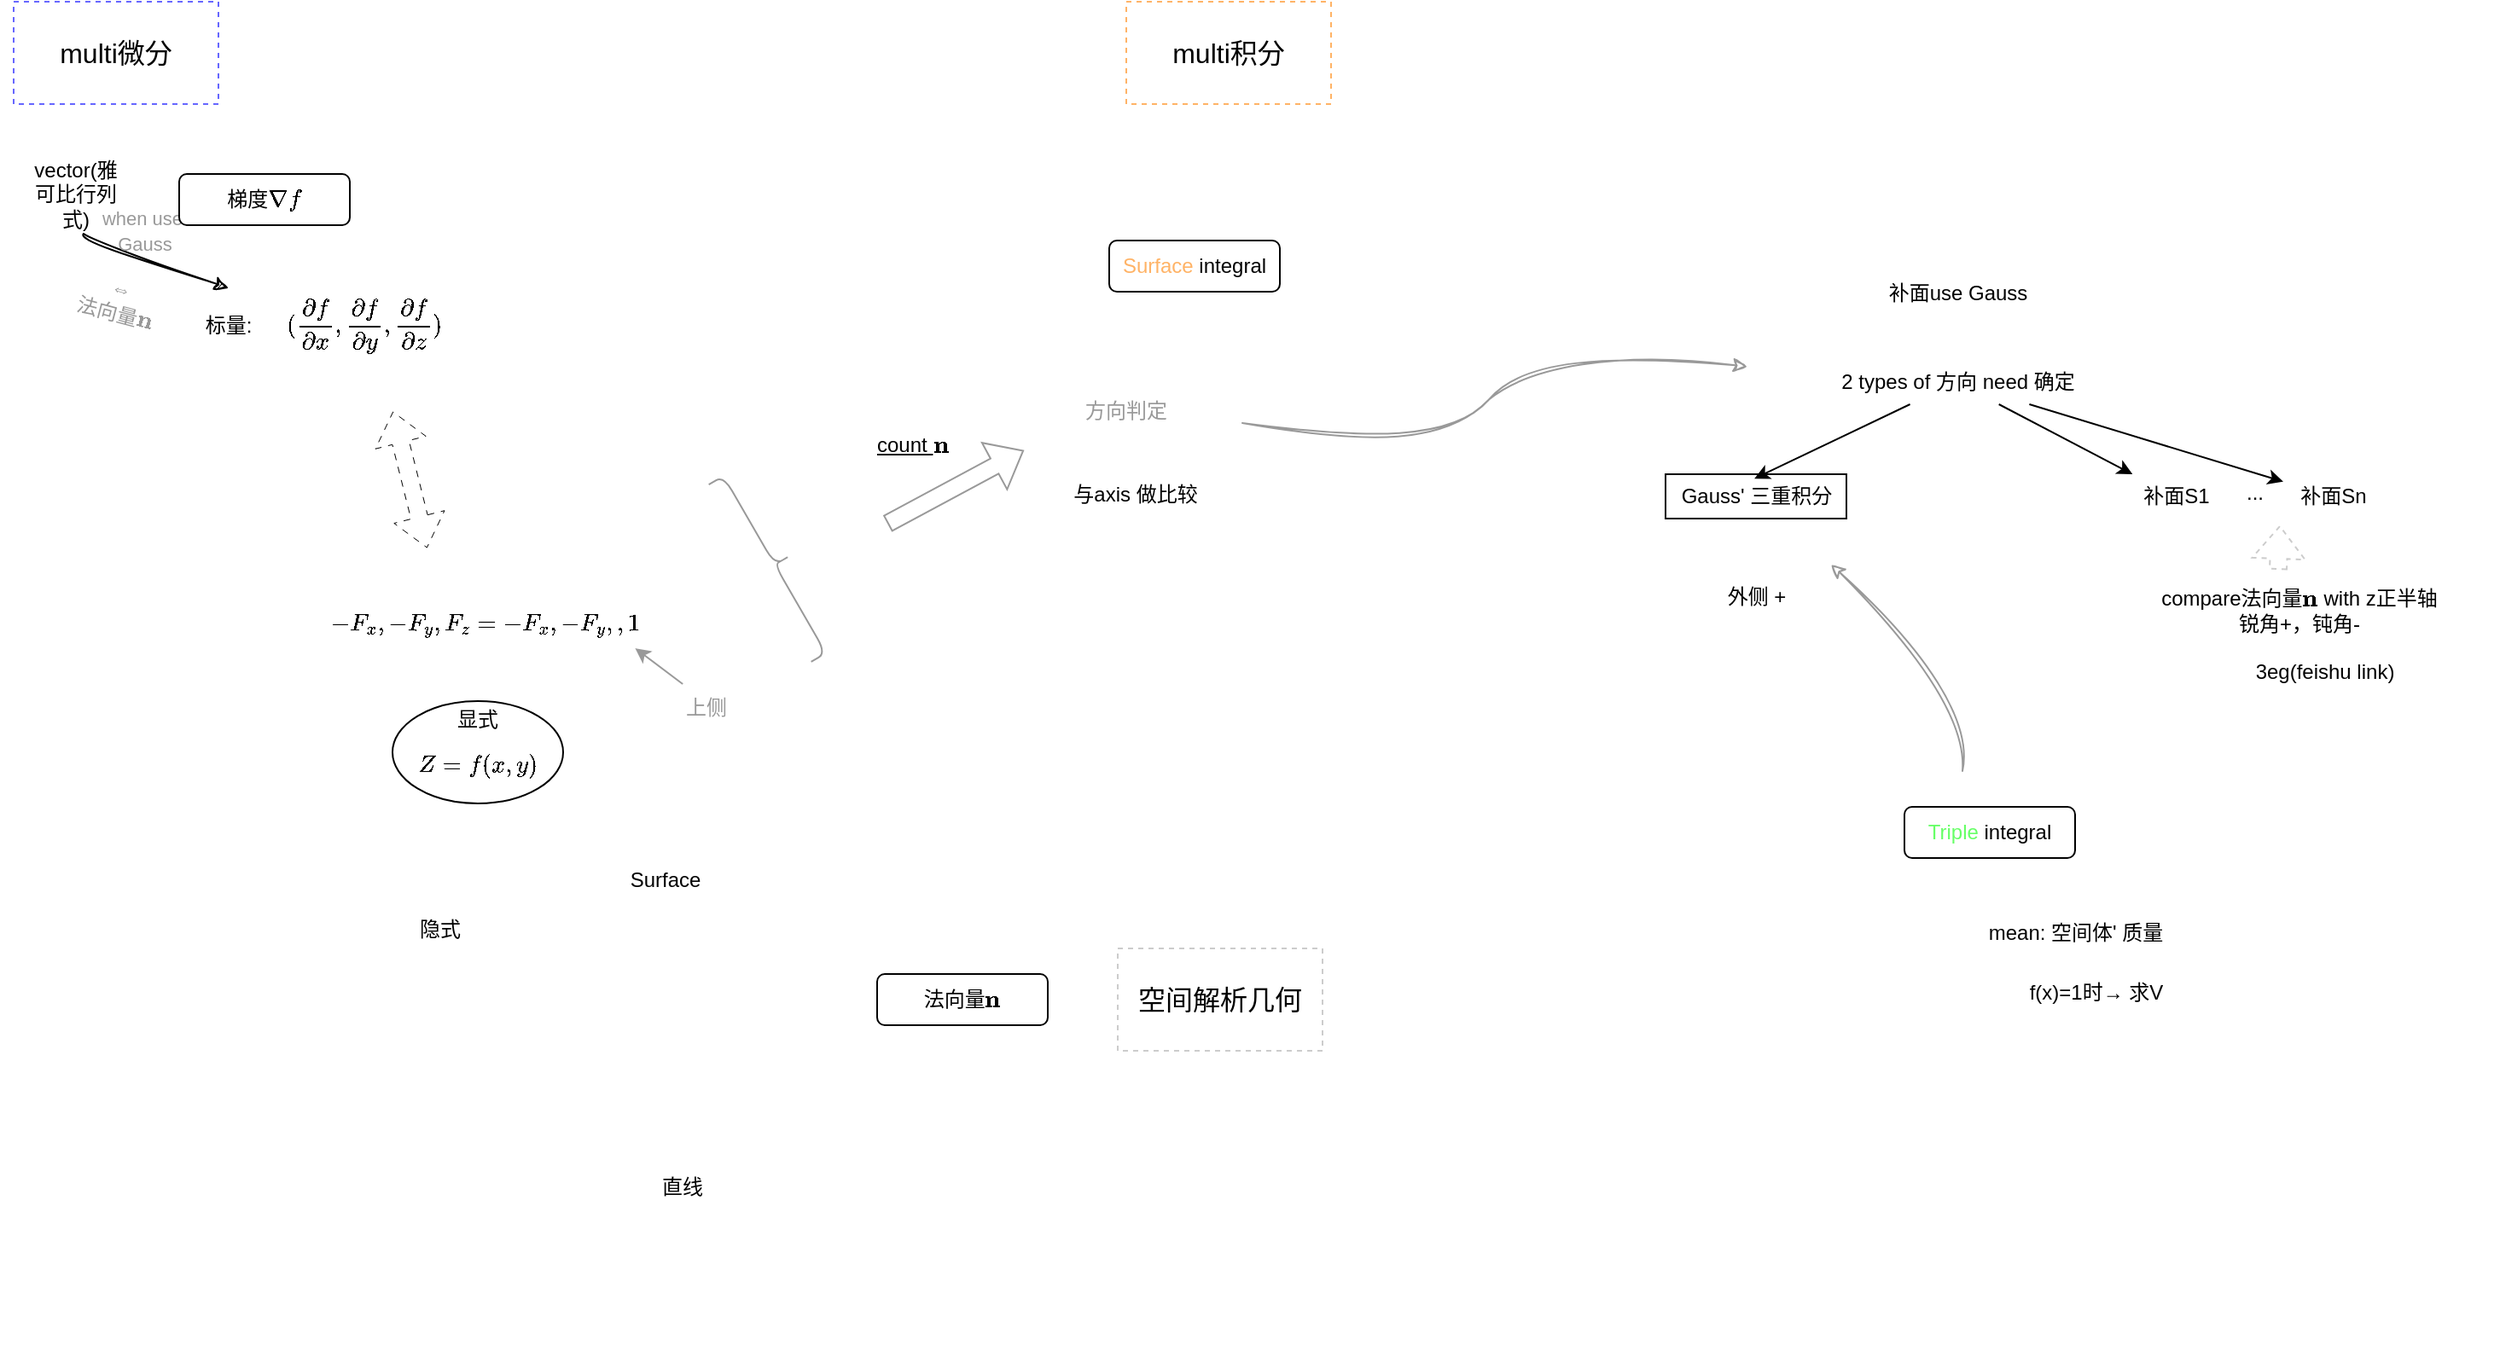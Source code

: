 <mxfile version="27.1.6" pages="3">
  <diagram name="第二类Surface integral" id="_FsjZId1IItgky6wcJSt">
    <mxGraphModel dx="1160" dy="788" grid="0" gridSize="10" guides="1" tooltips="1" connect="1" arrows="1" fold="1" page="1" pageScale="1" pageWidth="5866" pageHeight="7866" math="1" shadow="0">
      <root>
        <mxCell id="0" />
        <mxCell id="1" parent="0" />
        <mxCell id="UpazrJVpiqtKpTAvuoWl-1" value="multi微分" style="rounded=0;whiteSpace=wrap;html=1;fontSize=16;dashed=1;strokeColor=#6666FF;" parent="1" vertex="1">
          <mxGeometry x="143" y="139" width="120" height="60" as="geometry" />
        </mxCell>
        <mxCell id="UpazrJVpiqtKpTAvuoWl-2" value="multi积分" style="rounded=0;whiteSpace=wrap;html=1;fontSize=16;dashed=1;strokeColor=#FFB366;" parent="1" vertex="1">
          <mxGeometry x="795" y="139" width="120" height="60" as="geometry" />
        </mxCell>
        <mxCell id="UpazrJVpiqtKpTAvuoWl-3" value="空间解析几何" style="rounded=0;whiteSpace=wrap;html=1;fontSize=16;dashed=1;strokeColor=#CCCCCC;" parent="1" vertex="1">
          <mxGeometry x="790" y="694" width="120" height="60" as="geometry" />
        </mxCell>
        <mxCell id="UpazrJVpiqtKpTAvuoWl-6" value="法向量\(\mathbf n\)" style="rounded=1;whiteSpace=wrap;html=1;" parent="1" vertex="1">
          <mxGeometry x="649" y="709" width="100" height="30" as="geometry" />
        </mxCell>
        <mxCell id="UpazrJVpiqtKpTAvuoWl-8" value="&lt;font style=&quot;color: rgb(255, 179, 102);&quot;&gt;Surface &lt;/font&gt;integral" style="rounded=1;whiteSpace=wrap;html=1;" parent="1" vertex="1">
          <mxGeometry x="785" y="279" width="100" height="30" as="geometry" />
        </mxCell>
        <mxCell id="UpazrJVpiqtKpTAvuoWl-9" value="方向判定" style="rounded=0;whiteSpace=wrap;html=1;strokeColor=none;fontColor=#999999;" parent="1" vertex="1">
          <mxGeometry x="735" y="349" width="120" height="60" as="geometry" />
        </mxCell>
        <mxCell id="UpazrJVpiqtKpTAvuoWl-22" value="" style="shape=flexArrow;endArrow=classic;startArrow=classic;html=1;rounded=0;fontColor=#999999;dashed=1;dashPattern=8 8;strokeWidth=0.5;" parent="1" edge="1">
          <mxGeometry width="100" height="100" relative="1" as="geometry">
            <mxPoint x="385" y="459" as="sourcePoint" />
            <mxPoint x="365" y="379" as="targetPoint" />
            <Array as="points" />
          </mxGeometry>
        </mxCell>
        <mxCell id="UpazrJVpiqtKpTAvuoWl-27" value="" style="group;collapsible=1;" parent="1" vertex="1" connectable="0">
          <mxGeometry x="135" y="228" width="274" height="134" as="geometry">
            <mxRectangle x="135" y="228" width="50" height="44" as="alternateBounds" />
          </mxGeometry>
        </mxCell>
        <mxCell id="UpazrJVpiqtKpTAvuoWl-7" value="$$(\frac{\partial f}{\partial x},\frac{\partial f}{\partial y},\frac{\partial f}{\partial z})$$" style="rounded=0;whiteSpace=wrap;html=1;strokeColor=none;" parent="UpazrJVpiqtKpTAvuoWl-27" vertex="1">
          <mxGeometry x="154" y="71" width="120" height="60" as="geometry" />
        </mxCell>
        <mxCell id="UpazrJVpiqtKpTAvuoWl-24" value="标量:" style="rounded=0;whiteSpace=wrap;html=1;strokeColor=none;" parent="UpazrJVpiqtKpTAvuoWl-27" vertex="1">
          <mxGeometry x="105" y="79" width="58" height="44" as="geometry" />
        </mxCell>
        <mxCell id="UpazrJVpiqtKpTAvuoWl-26" value="vector(雅可比行列式)" style="rounded=0;whiteSpace=wrap;html=1;strokeColor=none;" parent="UpazrJVpiqtKpTAvuoWl-27" vertex="1">
          <mxGeometry x="17" y="3" width="55" height="42" as="geometry" />
        </mxCell>
        <mxCell id="3-S6T4E1Im44KUQnPD40-1" value="" style="curved=1;endArrow=classic;html=1;rounded=0;sketch=1;curveFitting=1;jiggle=2;entryX=0.5;entryY=0;entryDx=0;entryDy=0;" parent="UpazrJVpiqtKpTAvuoWl-27" target="UpazrJVpiqtKpTAvuoWl-24" edge="1">
          <mxGeometry width="50" height="50" relative="1" as="geometry">
            <mxPoint x="49" y="47" as="sourcePoint" />
            <mxPoint x="105" y="29" as="targetPoint" />
          </mxGeometry>
        </mxCell>
        <mxCell id="3-S6T4E1Im44KUQnPD40-2" value="&lt;font style=&quot;color: rgb(153, 153, 153); font-size: 11px;&quot;&gt;when use&lt;/font&gt;&lt;div&gt;&lt;font style=&quot;color: rgb(153, 153, 153); font-size: 11px;&quot;&gt;&amp;nbsp;Gauss&lt;/font&gt;&lt;/div&gt;" style="text;html=1;align=center;verticalAlign=middle;resizable=0;points=[];autosize=1;strokeColor=none;fillColor=none;" parent="UpazrJVpiqtKpTAvuoWl-27" vertex="1">
          <mxGeometry x="50" y="24" width="65" height="41" as="geometry" />
        </mxCell>
        <mxCell id="3-S6T4E1Im44KUQnPD40-3" value="&lt;font style=&quot;color: rgb(153, 153, 153);&quot;&gt;⇔&lt;/font&gt;&lt;div&gt;&lt;font style=&quot;color: rgb(153, 153, 153);&quot;&gt;法向量\(\mathbf n\)&lt;/font&gt;&lt;/div&gt;" style="text;html=1;align=center;verticalAlign=middle;resizable=0;points=[];autosize=1;strokeColor=none;fillColor=none;rotation=15;" parent="UpazrJVpiqtKpTAvuoWl-27" vertex="1">
          <mxGeometry x="9" y="65" width="119" height="41" as="geometry" />
        </mxCell>
        <mxCell id="UpazrJVpiqtKpTAvuoWl-5" value="梯度\(\nabla f\)" style="rounded=1;whiteSpace=wrap;html=1;" parent="1" vertex="1">
          <mxGeometry x="240" y="240" width="100" height="30" as="geometry" />
        </mxCell>
        <mxCell id="UpazrJVpiqtKpTAvuoWl-28" value="" style="group;collapsible=1;" parent="1" vertex="1" connectable="0">
          <mxGeometry x="310" y="489" width="291" height="440" as="geometry">
            <mxRectangle x="310" y="489" width="50" height="44" as="alternateBounds" />
          </mxGeometry>
        </mxCell>
        <mxCell id="UpazrJVpiqtKpTAvuoWl-10" value="Surface" style="rounded=0;whiteSpace=wrap;html=1;strokeColor=none;" parent="UpazrJVpiqtKpTAvuoWl-28" vertex="1">
          <mxGeometry x="155" y="150" width="120" height="30" as="geometry" />
        </mxCell>
        <mxCell id="UpazrJVpiqtKpTAvuoWl-11" value="直线" style="rounded=0;whiteSpace=wrap;html=1;strokeColor=none;" parent="UpazrJVpiqtKpTAvuoWl-28" vertex="1">
          <mxGeometry x="165" y="330" width="120" height="30" as="geometry" />
        </mxCell>
        <mxCell id="UpazrJVpiqtKpTAvuoWl-15" value="显式$$Z=f(x,y)$$" style="ellipse;whiteSpace=wrap;html=1;" parent="UpazrJVpiqtKpTAvuoWl-28" vertex="1">
          <mxGeometry x="55" y="60" width="100" height="60" as="geometry" />
        </mxCell>
        <mxCell id="UpazrJVpiqtKpTAvuoWl-18" value="$$-F_x,-F_y,F_z=-F_x,-F_y,,1$$" style="rounded=0;whiteSpace=wrap;html=1;strokeColor=none;" parent="UpazrJVpiqtKpTAvuoWl-28" vertex="1">
          <mxGeometry x="15" width="190" height="30" as="geometry" />
        </mxCell>
        <mxCell id="UpazrJVpiqtKpTAvuoWl-20" style="rounded=0;orthogonalLoop=1;jettySize=auto;html=1;entryX=0.959;entryY=0.967;entryDx=0;entryDy=0;entryPerimeter=0;strokeColor=#999999;" parent="UpazrJVpiqtKpTAvuoWl-28" source="UpazrJVpiqtKpTAvuoWl-19" target="UpazrJVpiqtKpTAvuoWl-18" edge="1">
          <mxGeometry relative="1" as="geometry">
            <mxPoint x="205" y="30" as="targetPoint" />
          </mxGeometry>
        </mxCell>
        <mxCell id="UpazrJVpiqtKpTAvuoWl-19" value="上侧" style="text;whiteSpace=wrap;html=1;fontColor=#999999;" parent="UpazrJVpiqtKpTAvuoWl-28" vertex="1">
          <mxGeometry x="225" y="50" width="40" height="30" as="geometry" />
        </mxCell>
        <mxCell id="UpazrJVpiqtKpTAvuoWl-29" value="" style="group;collapsible=1;" parent="UpazrJVpiqtKpTAvuoWl-28" vertex="1" connectable="0" collapsed="1">
          <mxGeometry x="165" y="370" width="50" height="44" as="geometry">
            <mxRectangle x="165" y="370" width="126" height="70" as="alternateBounds" />
          </mxGeometry>
        </mxCell>
        <mxCell id="UpazrJVpiqtKpTAvuoWl-12" value="$$Ax+By+Cz+D=0$$" style="rounded=0;whiteSpace=wrap;html=1;strokeColor=none;" parent="UpazrJVpiqtKpTAvuoWl-29" vertex="1">
          <mxGeometry x="-5" y="42" width="131" height="26" as="geometry" />
        </mxCell>
        <mxCell id="UpazrJVpiqtKpTAvuoWl-13" value="$$(A,B,C)$$" style="rounded=0;whiteSpace=wrap;html=1;strokeColor=none;" parent="UpazrJVpiqtKpTAvuoWl-29" vertex="1">
          <mxGeometry x="18" y="2" width="84" height="26" as="geometry" />
        </mxCell>
        <mxCell id="UpazrJVpiqtKpTAvuoWl-30" value="" style="group;collapsible=1;" parent="UpazrJVpiqtKpTAvuoWl-28" vertex="1" connectable="0" collapsed="1">
          <mxGeometry y="210" width="50" height="44" as="geometry">
            <mxRectangle y="210" width="190" height="70" as="alternateBounds" />
          </mxGeometry>
        </mxCell>
        <mxCell id="UpazrJVpiqtKpTAvuoWl-16" value="$$f(x,y,z)=0$$" style="ellipse;whiteSpace=wrap;html=1;strokeColor=none;" parent="UpazrJVpiqtKpTAvuoWl-30" vertex="1">
          <mxGeometry x="35" width="120" height="30" as="geometry" />
        </mxCell>
        <mxCell id="UpazrJVpiqtKpTAvuoWl-23" value="\(\nabla F=(\frac{\partial F}{\partial x},\frac{\partial F}{\partial y},\frac{\partial F}{\partial z})\)" style="rounded=0;whiteSpace=wrap;html=1;strokeColor=none;" parent="UpazrJVpiqtKpTAvuoWl-30" vertex="1">
          <mxGeometry y="40" width="190" height="30" as="geometry" />
        </mxCell>
        <mxCell id="UpazrJVpiqtKpTAvuoWl-31" value="隐式" style="text;whiteSpace=wrap;html=1;" parent="UpazrJVpiqtKpTAvuoWl-28" vertex="1">
          <mxGeometry x="69" y="180" width="52" height="36" as="geometry" />
        </mxCell>
        <mxCell id="UpazrJVpiqtKpTAvuoWl-33" value="" style="shape=flexArrow;endArrow=classic;html=1;rounded=0;strokeColor=#999999;" parent="1" edge="1">
          <mxGeometry width="50" height="50" relative="1" as="geometry">
            <mxPoint x="655" y="445" as="sourcePoint" />
            <mxPoint x="735" y="402" as="targetPoint" />
          </mxGeometry>
        </mxCell>
        <mxCell id="UpazrJVpiqtKpTAvuoWl-35" value="" style="shape=curlyBracket;whiteSpace=wrap;html=1;rounded=1;flipH=1;labelPosition=right;verticalLabelPosition=middle;align=left;verticalAlign=middle;rotation=-30;strokeColor=#999999;" parent="1" vertex="1">
          <mxGeometry x="579" y="409" width="20" height="120" as="geometry" />
        </mxCell>
        <mxCell id="UpazrJVpiqtKpTAvuoWl-36" value="count \(\mathbf n\)" style="text;whiteSpace=wrap;html=1;fontStyle=4" parent="1" vertex="1">
          <mxGeometry x="647" y="385" width="52" height="36" as="geometry" />
        </mxCell>
        <mxCell id="VAmmxpWrtjMy3Bp--fu1-1" value="补面use Gauss" style="text;html=1;align=center;verticalAlign=middle;resizable=0;points=[];autosize=1;strokeColor=none;fillColor=none;" parent="1" vertex="1">
          <mxGeometry x="1232" y="297" width="99" height="26" as="geometry" />
        </mxCell>
        <mxCell id="VAmmxpWrtjMy3Bp--fu1-7" style="rounded=0;orthogonalLoop=1;jettySize=auto;html=1;" parent="1" source="VAmmxpWrtjMy3Bp--fu1-2" target="VAmmxpWrtjMy3Bp--fu1-4" edge="1">
          <mxGeometry relative="1" as="geometry" />
        </mxCell>
        <mxCell id="VAmmxpWrtjMy3Bp--fu1-10" style="rounded=0;orthogonalLoop=1;jettySize=auto;html=1;" parent="1" source="VAmmxpWrtjMy3Bp--fu1-2" target="VAmmxpWrtjMy3Bp--fu1-9" edge="1">
          <mxGeometry relative="1" as="geometry" />
        </mxCell>
        <mxCell id="VAmmxpWrtjMy3Bp--fu1-2" value="2 types of 方向 need 确定" style="text;html=1;align=center;verticalAlign=middle;resizable=0;points=[];autosize=1;strokeColor=none;fillColor=none;" parent="1" vertex="1">
          <mxGeometry x="1204" y="349" width="155" height="26" as="geometry" />
        </mxCell>
        <mxCell id="VAmmxpWrtjMy3Bp--fu1-3" value="Gauss&#39; 三重积分" style="text;html=1;align=center;verticalAlign=middle;resizable=0;points=[];autosize=1;strokeColor=default;fillColor=none;" parent="1" vertex="1">
          <mxGeometry x="1111" y="416" width="106" height="26" as="geometry" />
        </mxCell>
        <mxCell id="VAmmxpWrtjMy3Bp--fu1-4" value="补面S1" style="text;html=1;align=center;verticalAlign=middle;resizable=0;points=[];autosize=1;strokeColor=none;fillColor=none;" parent="1" vertex="1">
          <mxGeometry x="1381" y="416" width="57" height="26" as="geometry" />
        </mxCell>
        <mxCell id="VAmmxpWrtjMy3Bp--fu1-5" value="外侧 +" style="text;html=1;align=center;verticalAlign=middle;resizable=0;points=[];autosize=1;strokeColor=none;fillColor=none;" parent="1" vertex="1">
          <mxGeometry x="1138" y="475" width="52" height="26" as="geometry" />
        </mxCell>
        <mxCell id="VAmmxpWrtjMy3Bp--fu1-6" style="rounded=0;orthogonalLoop=1;jettySize=auto;html=1;entryX=0.491;entryY=0.1;entryDx=0;entryDy=0;entryPerimeter=0;" parent="1" source="VAmmxpWrtjMy3Bp--fu1-2" target="VAmmxpWrtjMy3Bp--fu1-3" edge="1">
          <mxGeometry relative="1" as="geometry" />
        </mxCell>
        <mxCell id="VAmmxpWrtjMy3Bp--fu1-8" value="..." style="text;html=1;align=center;verticalAlign=middle;resizable=0;points=[];autosize=1;strokeColor=none;fillColor=none;" parent="1" vertex="1">
          <mxGeometry x="1442" y="414" width="28" height="26" as="geometry" />
        </mxCell>
        <mxCell id="VAmmxpWrtjMy3Bp--fu1-9" value="补面Sn" style="text;html=1;align=center;verticalAlign=middle;resizable=0;points=[];autosize=1;strokeColor=none;fillColor=none;" parent="1" vertex="1">
          <mxGeometry x="1473" y="416" width="57" height="26" as="geometry" />
        </mxCell>
        <mxCell id="VAmmxpWrtjMy3Bp--fu1-12" value="compare法向量\(\mathbf n\) with z正半轴&lt;div&gt;锐角+，钝角-&lt;/div&gt;" style="text;html=1;align=center;verticalAlign=middle;resizable=0;points=[];autosize=1;strokeColor=none;fillColor=none;" parent="1" vertex="1">
          <mxGeometry x="1364" y="475" width="235" height="41" as="geometry" />
        </mxCell>
        <mxCell id="VAmmxpWrtjMy3Bp--fu1-14" value="" style="shape=flexArrow;endArrow=classic;html=1;rounded=0;dashed=1;strokeColor=#CCCCCC;" parent="1" edge="1">
          <mxGeometry width="50" height="50" relative="1" as="geometry">
            <mxPoint x="1470" y="472" as="sourcePoint" />
            <mxPoint x="1471" y="446" as="targetPoint" />
          </mxGeometry>
        </mxCell>
        <mxCell id="VAmmxpWrtjMy3Bp--fu1-15" value="3eg(feishu link)" style="text;html=1;align=center;verticalAlign=middle;resizable=0;points=[];autosize=1;strokeColor=none;fillColor=none;" parent="1" vertex="1">
          <mxGeometry x="1447" y="519" width="99" height="26" as="geometry" />
        </mxCell>
        <mxCell id="VAmmxpWrtjMy3Bp--fu1-16" value="" style="curved=1;endArrow=none;html=1;rounded=0;startArrow=classic;startFill=0;sketch=1;curveFitting=1;jiggle=2;strokeColor=#999999;" parent="1" edge="1">
          <mxGeometry width="50" height="50" relative="1" as="geometry">
            <mxPoint x="1159" y="353" as="sourcePoint" />
            <mxPoint x="863" y="386" as="targetPoint" />
            <Array as="points">
              <mxPoint x="1042" y="339" />
              <mxPoint x="973" y="405.5" />
            </Array>
          </mxGeometry>
        </mxCell>
        <mxCell id="VAmmxpWrtjMy3Bp--fu1-17" value="与axis 做比较" style="text;html=1;align=center;verticalAlign=middle;resizable=0;points=[];autosize=1;strokeColor=none;fillColor=none;" parent="1" vertex="1">
          <mxGeometry x="754" y="415" width="91" height="26" as="geometry" />
        </mxCell>
        <mxCell id="s9biQ23Cp5i9yznljj8n-2" value="&lt;font style=&quot;color: rgb(102, 255, 102);&quot;&gt;Triple&lt;/font&gt;&lt;font style=&quot;color: rgb(255, 179, 102);&quot;&gt;&amp;nbsp;&lt;/font&gt;integral" style="rounded=1;whiteSpace=wrap;html=1;" vertex="1" parent="1">
          <mxGeometry x="1251" y="611" width="100" height="30" as="geometry" />
        </mxCell>
        <mxCell id="s9biQ23Cp5i9yznljj8n-3" value="" style="curved=1;endArrow=none;html=1;rounded=0;startArrow=classic;startFill=0;sketch=1;curveFitting=1;jiggle=2;strokeColor=#999999;" edge="1" parent="1">
          <mxGeometry width="50" height="50" relative="1" as="geometry">
            <mxPoint x="1208" y="469" as="sourcePoint" />
            <mxPoint x="1285" y="590" as="targetPoint" />
            <Array as="points">
              <mxPoint x="1291" y="542" />
            </Array>
          </mxGeometry>
        </mxCell>
        <mxCell id="s9biQ23Cp5i9yznljj8n-4" value="mean: 空间体&#39; 质量" style="text;html=1;align=center;verticalAlign=middle;resizable=0;points=[];autosize=1;strokeColor=none;fillColor=none;" vertex="1" parent="1">
          <mxGeometry x="1291" y="672" width="120" height="26" as="geometry" />
        </mxCell>
        <mxCell id="s9biQ23Cp5i9yznljj8n-5" value="f(x)=1时→ 求V" style="text;html=1;align=center;verticalAlign=middle;resizable=0;points=[];autosize=1;strokeColor=none;fillColor=none;" vertex="1" parent="1">
          <mxGeometry x="1315" y="707" width="96" height="26" as="geometry" />
        </mxCell>
      </root>
    </mxGraphModel>
  </diagram>
  <diagram id="UpTl_8wOACQzo3ZLzCu0" name="notice">
    <mxGraphModel grid="0" page="1" gridSize="10" guides="1" tooltips="1" connect="1" arrows="1" fold="1" pageScale="1" pageWidth="5866" pageHeight="7866" math="1" shadow="0">
      <root>
        <mxCell id="0" />
        <mxCell id="1" parent="0" />
        <mxCell id="gTEx3YtkmsszpdgZSlS9-3" value="NOTICE:" style="text;whiteSpace=wrap;html=1;" vertex="1" parent="1">
          <mxGeometry x="22" y="70" width="77" height="36" as="geometry" />
        </mxCell>
        <mxCell id="gTEx3YtkmsszpdgZSlS9-4" value="" style="group;collapsible=1;" vertex="1" connectable="0" parent="1">
          <mxGeometry x="71" y="117" width="701" height="234" as="geometry">
            <mxRectangle x="50" y="113" width="50" height="44" as="alternateBounds" />
          </mxGeometry>
        </mxCell>
        <mxCell id="gTEx3YtkmsszpdgZSlS9-1" value="&lt;div&gt;Gauss不是用于 Vector Field中对坐标的积分吗, 其中的梯度表示雅可比行列式, 此时 use标量 法向量的 计算方法仍然成立吗?&lt;br&gt;&lt;br&gt;↑&lt;br&gt;&lt;br&gt;Gauss要求曲面&#39;外法向量&lt;/div&gt;&lt;div&gt;&lt;ul&gt;&lt;li&gt;计算与标量场梯度法 完全兼容&lt;/li&gt;&lt;li&gt;仅用于确定曲面方向&lt;/li&gt;&lt;ul&gt;&lt;li&gt;散度 ∇⋅F 的计算独立于法向量&lt;/li&gt;&lt;/ul&gt;&lt;/ul&gt;&lt;/div&gt;" style="text;whiteSpace=wrap;html=1;" vertex="1" parent="gTEx3YtkmsszpdgZSlS9-4">
          <mxGeometry x="29" y="59.08" width="559" height="174.92" as="geometry" />
        </mxCell>
        <mxCell id="gTEx3YtkmsszpdgZSlS9-2" value="&lt;br&gt;&lt;div&gt;补面Gauss时&lt;/div&gt;&lt;div style=&quot;&quot;&gt;法向量⇔标量场计算&lt;/div&gt;" style="text;html=1;align=left;verticalAlign=middle;resizable=0;points=[];autosize=1;strokeColor=none;fillColor=none;" vertex="1" parent="gTEx3YtkmsszpdgZSlS9-4">
          <mxGeometry width="126" height="55" as="geometry" />
        </mxCell>
      </root>
    </mxGraphModel>
  </diagram>
  <diagram id="mjRPwjqkQ3hsiMw0DQDC" name="梯度、法向量、散度、旋度的计算表达式与区别">
    <mxGraphModel dx="9908" dy="1287" grid="0" gridSize="10" guides="1" tooltips="1" connect="1" arrows="1" fold="1" page="1" pageScale="1" pageWidth="7866" pageHeight="7866" math="1" shadow="0">
      <root>
        <mxCell id="0" />
        <mxCell id="1" parent="0" />
        <mxCell id="CTJ0CWzM8uyhNdI-I7Cb-1" value="法向量\(\mathbf n\)" style="rounded=1;whiteSpace=wrap;html=1;" vertex="1" parent="1">
          <mxGeometry x="469.5" y="213.5" width="100" height="30" as="geometry" />
        </mxCell>
        <mxCell id="CTJ0CWzM8uyhNdI-I7Cb-2" value="梯度\(\nabla f\)" style="rounded=1;whiteSpace=wrap;html=1;" vertex="1" parent="1">
          <mxGeometry x="155.5" y="213.5" width="100" height="30" as="geometry" />
        </mxCell>
        <mxCell id="CTJ0CWzM8uyhNdI-I7Cb-3" value="散度\(\nabla \cdot \mathbf F \)" style="rounded=1;whiteSpace=wrap;html=1;strokeColor=default;dashed=1;dashPattern=8 8;" vertex="1" parent="1">
          <mxGeometry x="793.5" y="214" width="100" height="30" as="geometry" />
        </mxCell>
        <mxCell id="CTJ0CWzM8uyhNdI-I7Cb-4" value="$$\nabla f$$" style="text;html=1;align=center;verticalAlign=middle;resizable=0;points=[];autosize=1;strokeColor=none;fillColor=none;" vertex="1" parent="1">
          <mxGeometry x="160" y="292" width="84" height="26" as="geometry" />
        </mxCell>
        <mxCell id="CTJ0CWzM8uyhNdI-I7Cb-5" value="$$\nabla F$$" style="text;html=1;align=center;verticalAlign=middle;resizable=0;points=[];autosize=1;strokeColor=none;fillColor=none;" vertex="1" parent="1">
          <mxGeometry x="475.5" y="299.5" width="88" height="26" as="geometry" />
        </mxCell>
        <mxCell id="CTJ0CWzM8uyhNdI-I7Cb-7" value="" style="endArrow=none;dashed=1;html=1;dashPattern=1 3;strokeWidth=2;rounded=0;strokeColor=#CCCCCC;" edge="1" parent="1">
          <mxGeometry width="50" height="50" relative="1" as="geometry">
            <mxPoint x="697" y="544" as="sourcePoint" />
            <mxPoint x="697" y="213" as="targetPoint" />
          </mxGeometry>
        </mxCell>
        <mxCell id="CTJ0CWzM8uyhNdI-I7Cb-8" value="$$(\frac{\partial f}{\partial x},\frac{\partial f}{\partial y},\frac{\partial f}{\partial z})$$" style="text;html=1;align=center;verticalAlign=middle;resizable=0;points=[];autosize=1;strokeColor=none;fillColor=none;" vertex="1" parent="1">
          <mxGeometry x="-15" y="363" width="441" height="26" as="geometry" />
        </mxCell>
        <mxCell id="CTJ0CWzM8uyhNdI-I7Cb-9" value="$$(\frac{\partial F}{\partial x},\frac{\partial F}{\partial y},\frac{\partial F}{\partial z})$$" style="text;html=1;align=center;verticalAlign=middle;resizable=0;points=[];autosize=1;strokeColor=none;fillColor=none;" vertex="1" parent="1">
          <mxGeometry x="293" y="370.5" width="453" height="26" as="geometry" />
        </mxCell>
        <mxCell id="CTJ0CWzM8uyhNdI-I7Cb-12" value="" style="endArrow=none;dashed=1;html=1;dashPattern=1 3;strokeWidth=2;rounded=0;strokeColor=#CCCCCC;" edge="1" parent="1">
          <mxGeometry width="50" height="50" relative="1" as="geometry">
            <mxPoint x="1022" y="542" as="sourcePoint" />
            <mxPoint x="1022" y="211" as="targetPoint" />
          </mxGeometry>
        </mxCell>
        <mxCell id="CTJ0CWzM8uyhNdI-I7Cb-13" value="" style="group;collapsible=1;" vertex="1" connectable="0" parent="1" collapsed="1">
          <mxGeometry x="598" y="297" width="50" height="44" as="geometry">
            <mxRectangle x="598" y="297" width="491" height="228" as="alternateBounds" />
          </mxGeometry>
        </mxCell>
        <mxCell id="CTJ0CWzM8uyhNdI-I7Cb-6" value="\(\nabla \cdot F \)" style="text;whiteSpace=wrap;html=1;" vertex="1" parent="CTJ0CWzM8uyhNdI-I7Cb-13">
          <mxGeometry x="207" width="109" height="26" as="geometry" />
        </mxCell>
        <mxCell id="CTJ0CWzM8uyhNdI-I7Cb-10" value="$$\frac{\partial F_x}{\partial x}+\frac{\partial F_y}{\partial y}+\frac{\partial F_z}{\partial z}$$" style="text;html=1;align=center;verticalAlign=middle;resizable=0;points=[];autosize=1;strokeColor=none;fillColor=none;" vertex="1" parent="CTJ0CWzM8uyhNdI-I7Cb-13">
          <mxGeometry y="71" width="491" height="26" as="geometry" />
        </mxCell>
        <mxCell id="CTJ0CWzM8uyhNdI-I7Cb-14" value="旋度\(\nabla \times \mathbf F\)" style="rounded=1;whiteSpace=wrap;html=1;" vertex="1" parent="1">
          <mxGeometry x="1170" y="214" width="100" height="30" as="geometry" />
        </mxCell>
        <mxCell id="CTJ0CWzM8uyhNdI-I7Cb-15" value="$$\nabla \times \mathbf F$$" style="text;html=1;align=center;verticalAlign=middle;resizable=0;points=[];autosize=1;strokeColor=none;fillColor=none;" vertex="1" parent="1">
          <mxGeometry x="1136.5" y="299.5" width="167" height="26" as="geometry" />
        </mxCell>
        <mxCell id="CTJ0CWzM8uyhNdI-I7Cb-16" value="&lt;font style=&quot;color: rgb(153, 153, 153);&quot;&gt;行列式&#39;value计算 is Scalar&lt;/font&gt;" style="text;html=1;align=center;verticalAlign=middle;resizable=0;points=[];autosize=1;strokeColor=none;fillColor=none;" vertex="1" parent="1">
          <mxGeometry x="1148" y="647" width="158" height="26" as="geometry" />
        </mxCell>
        <mxCell id="CTJ0CWzM8uyhNdI-I7Cb-17" value="&lt;ul&gt;&lt;li&gt;&lt;font style=&quot;color: rgb(153, 153, 153);&quot;&gt;import \(\mathbf {i,j,k}\),进行向量运算&lt;/font&gt;&lt;/li&gt;&lt;/ul&gt;" style="text;html=1;align=center;verticalAlign=middle;resizable=0;points=[];autosize=1;strokeColor=none;fillColor=none;" vertex="1" parent="1">
          <mxGeometry x="1127" y="673" width="254" height="50" as="geometry" />
        </mxCell>
        <mxCell id="CTJ0CWzM8uyhNdI-I7Cb-20" value="$$&lt;br&gt;\begin{vmatrix} &lt;br&gt;&lt;br&gt;\mathbf{i} &amp;amp; \mathbf{j} &amp;amp; \mathbf{k} \\&lt;br&gt;&lt;br&gt;\frac{\partial}{\partial x} &amp;amp; \frac{\partial}{\partial y} &amp;amp; \frac{\partial}{\partial z} \\&lt;br&gt;&lt;br&gt;F_x &amp;amp; F_y &amp;amp; F_z&lt;br&gt;\end{vmatrix}&lt;br&gt;$$" style="text;whiteSpace=wrap;html=1;" vertex="1" parent="1">
          <mxGeometry x="1170" y="363" width="429" height="134" as="geometry" />
        </mxCell>
        <mxCell id="CTJ0CWzM8uyhNdI-I7Cb-21" value="$$ \left( \frac{\partial F_z}{\partial y} - \frac{\partial F_y}{\partial z} \right) \mathbf{i} - \left( \frac{\partial F_z}{\partial x} - \frac{\partial F_x}{\partial z} \right) \mathbf{j} + \left( \frac{\partial F_y}{\partial x} - \frac{\partial F_x}{\partial y} \right) \mathbf{k}&lt;br&gt;  $$" style="text;whiteSpace=wrap;html=1;fontColor=#999999;fontSize=10;" vertex="1" parent="1">
          <mxGeometry x="1085" y="459" width="550" height="80" as="geometry" />
        </mxCell>
        <mxCell id="CTJ0CWzM8uyhNdI-I7Cb-22" value="$$\left( \frac{\partial F_z}{\partial y} - \frac{\partial F_y}{\partial z}, -(\frac{\partial F_z}{\partial x}-\frac{\partial F_x}{\partial z} ), \frac{\partial F_y}{\partial x} - \frac{\partial F_x}{\partial y} \right)$$" style="text;whiteSpace=wrap;html=1;fontSize=10;fontColor=#999999;" vertex="1" parent="1">
          <mxGeometry x="1109.5" y="520" width="550" height="65" as="geometry" />
        </mxCell>
        <mxCell id="CTJ0CWzM8uyhNdI-I7Cb-23" value="标量场 \( f \)" style="text;whiteSpace=wrap;html=1;fontColor=#999999;" vertex="1" parent="1">
          <mxGeometry x="165" y="585" width="92" height="36" as="geometry" />
        </mxCell>
        <mxCell id="CTJ0CWzM8uyhNdI-I7Cb-24" value="曲面/曲线" style="text;whiteSpace=wrap;html=1;fontColor=#999999;" vertex="1" parent="1">
          <mxGeometry x="484.5" y="592" width="79" height="36" as="geometry" />
        </mxCell>
        <mxCell id="CTJ0CWzM8uyhNdI-I7Cb-25" value="向量场 \( \mathbf{F} \)" style="text;whiteSpace=wrap;html=1;fontColor=#999999;" vertex="1" parent="1">
          <mxGeometry x="809" y="592" width="144" height="36" as="geometry" />
        </mxCell>
        <mxCell id="CTJ0CWzM8uyhNdI-I7Cb-26" value="向量场 \( \mathbf{F} \)" style="text;whiteSpace=wrap;html=1;fontColor=#999999;" vertex="1" parent="1">
          <mxGeometry x="1196" y="592" width="144" height="36" as="geometry" />
        </mxCell>
        <mxCell id="CTJ0CWzM8uyhNdI-I7Cb-28" value="" style="shape=curlyBracket;whiteSpace=wrap;html=1;rounded=1;labelPosition=left;verticalLabelPosition=middle;align=right;verticalAlign=middle;rotation=-90;fontColor=#CCCCCC;strokeColor=#CCCCCC;" vertex="1" parent="1">
          <mxGeometry x="578.5" y="325.5" width="20" height="851" as="geometry" />
        </mxCell>
        <mxCell id="CTJ0CWzM8uyhNdI-I7Cb-29" value="\(\frac{\partial f}{\partial x}\)&amp;nbsp; &amp;nbsp;\(\frac{\partial F}{\partial x}\)&amp;nbsp; \(\frac{\partial F_x}{\partial x}\)&lt;div&gt;&lt;font style=&quot;color: rgb(153, 153, 153);&quot;&gt;&lt;br&gt;&lt;/font&gt;&lt;/div&gt;&lt;div&gt;&lt;font style=&quot;color: rgb(153, 153, 153);&quot;&gt;均mean求偏导&lt;/font&gt;&lt;/div&gt;" style="text;html=1;align=center;verticalAlign=middle;resizable=0;points=[];autosize=1;strokeColor=none;fillColor=none;" vertex="1" parent="1">
          <mxGeometry x="352" y="796" width="481" height="55" as="geometry" />
        </mxCell>
        <mxCell id="CTJ0CWzM8uyhNdI-I7Cb-11" value="&lt;font style=&quot;color: rgb(153, 153, 153);&quot;&gt;scalar&lt;/font&gt;" style="text;html=1;align=center;verticalAlign=middle;resizable=0;points=[];autosize=1;strokeColor=none;fillColor=none;fontSize=14;" vertex="1" parent="1">
          <mxGeometry x="807" y="538.5" width="55" height="29" as="geometry" />
        </mxCell>
        <mxCell id="CTJ0CWzM8uyhNdI-I7Cb-30" value="" style="shape=flexArrow;endArrow=classic;html=1;rounded=0;fontColor=#CCCCCC;strokeColor=#CCCCCC;" edge="1" parent="1">
          <mxGeometry width="50" height="50" relative="1" as="geometry">
            <mxPoint x="1449" y="846" as="sourcePoint" />
            <mxPoint x="1365" y="777" as="targetPoint" />
          </mxGeometry>
        </mxCell>
        <mxCell id="CTJ0CWzM8uyhNdI-I7Cb-33" value="&lt;font style=&quot;color: rgb(153, 153, 153);&quot;&gt;Vector Foeld&lt;/font&gt;" style="edgeLabel;html=1;align=center;verticalAlign=middle;resizable=0;points=[];" vertex="1" connectable="0" parent="CTJ0CWzM8uyhNdI-I7Cb-30">
          <mxGeometry x="-0.088" y="1" relative="1" as="geometry">
            <mxPoint as="offset" />
          </mxGeometry>
        </mxCell>
        <mxCell id="CTJ0CWzM8uyhNdI-I7Cb-34" value="" style="group;collapsible=1;" vertex="1" connectable="0" parent="1" collapsed="1">
          <mxGeometry x="1470" y="847" width="50" height="44" as="geometry">
            <mxRectangle x="1470" y="847" width="309" height="122" as="alternateBounds" />
          </mxGeometry>
        </mxCell>
        <mxCell id="CTJ0CWzM8uyhNdI-I7Cb-31" value="\( \mathbf{F} = (F_x, F_y, F_z) \)" style="text;whiteSpace=wrap;html=1;" vertex="1" parent="CTJ0CWzM8uyhNdI-I7Cb-34">
          <mxGeometry x="24" y="5" width="189" height="26" as="geometry" />
        </mxCell>
        <mxCell id="CTJ0CWzM8uyhNdI-I7Cb-32" value="若 \( \mathbf{F} = (x^2, \sin y, e^z) \)，则： &#xa;$$ &#xa;F_x = x^2, \quad F_y = \sin y, \quad F_z = e^z. &#xa;$$" style="text;whiteSpace=wrap;html=1;" vertex="1" parent="CTJ0CWzM8uyhNdI-I7Cb-34">
          <mxGeometry x="49" y="42" width="266" height="70" as="geometry" />
        </mxCell>
      </root>
    </mxGraphModel>
  </diagram>
</mxfile>
